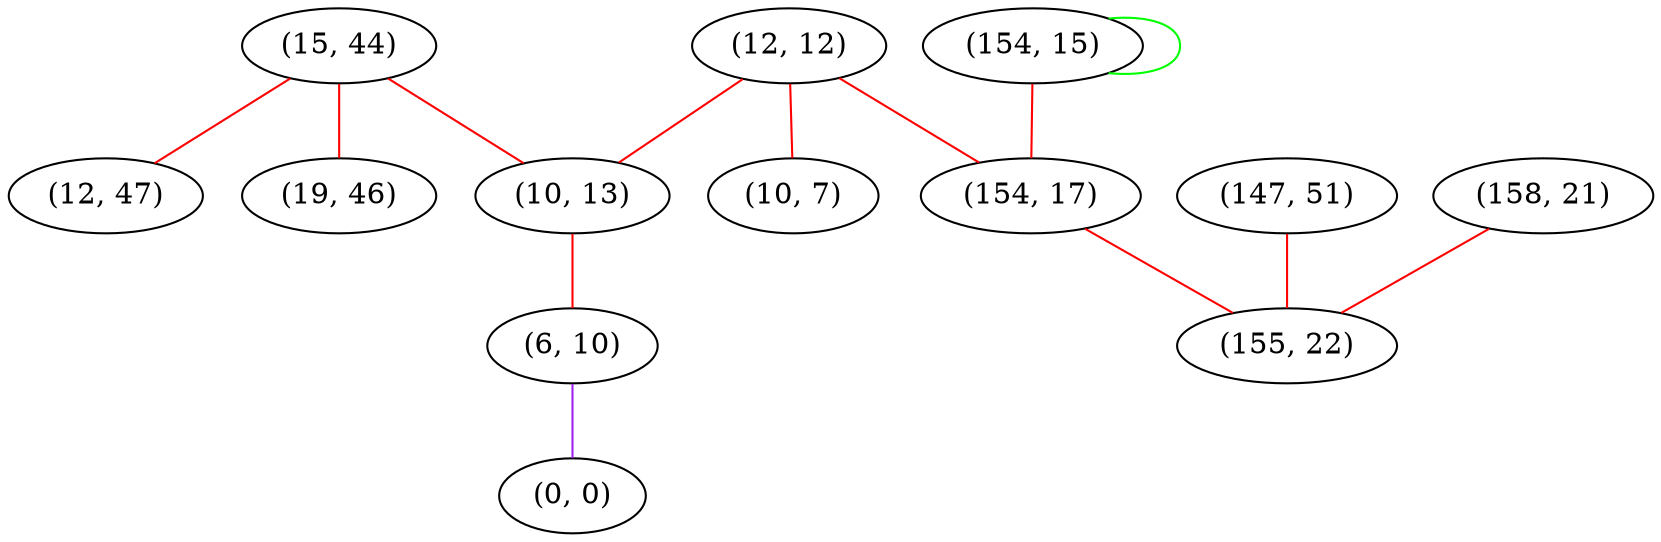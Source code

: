 graph "" {
"(15, 44)";
"(154, 15)";
"(12, 47)";
"(12, 12)";
"(147, 51)";
"(158, 21)";
"(10, 7)";
"(10, 13)";
"(6, 10)";
"(19, 46)";
"(0, 0)";
"(154, 17)";
"(155, 22)";
"(15, 44)" -- "(10, 13)"  [color=red, key=0, weight=1];
"(15, 44)" -- "(12, 47)"  [color=red, key=0, weight=1];
"(15, 44)" -- "(19, 46)"  [color=red, key=0, weight=1];
"(154, 15)" -- "(154, 15)"  [color=green, key=0, weight=2];
"(154, 15)" -- "(154, 17)"  [color=red, key=0, weight=1];
"(12, 12)" -- "(10, 7)"  [color=red, key=0, weight=1];
"(12, 12)" -- "(10, 13)"  [color=red, key=0, weight=1];
"(12, 12)" -- "(154, 17)"  [color=red, key=0, weight=1];
"(147, 51)" -- "(155, 22)"  [color=red, key=0, weight=1];
"(158, 21)" -- "(155, 22)"  [color=red, key=0, weight=1];
"(10, 13)" -- "(6, 10)"  [color=red, key=0, weight=1];
"(6, 10)" -- "(0, 0)"  [color=purple, key=0, weight=4];
"(154, 17)" -- "(155, 22)"  [color=red, key=0, weight=1];
}

